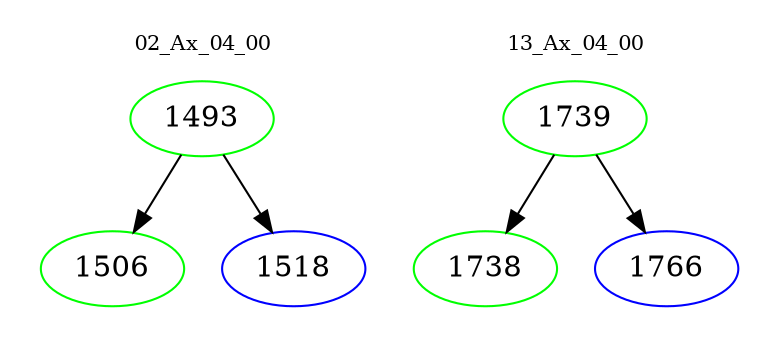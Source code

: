 digraph{
subgraph cluster_0 {
color = white
label = "02_Ax_04_00";
fontsize=10;
T0_1493 [label="1493", color="green"]
T0_1493 -> T0_1506 [color="black"]
T0_1506 [label="1506", color="green"]
T0_1493 -> T0_1518 [color="black"]
T0_1518 [label="1518", color="blue"]
}
subgraph cluster_1 {
color = white
label = "13_Ax_04_00";
fontsize=10;
T1_1739 [label="1739", color="green"]
T1_1739 -> T1_1738 [color="black"]
T1_1738 [label="1738", color="green"]
T1_1739 -> T1_1766 [color="black"]
T1_1766 [label="1766", color="blue"]
}
}
